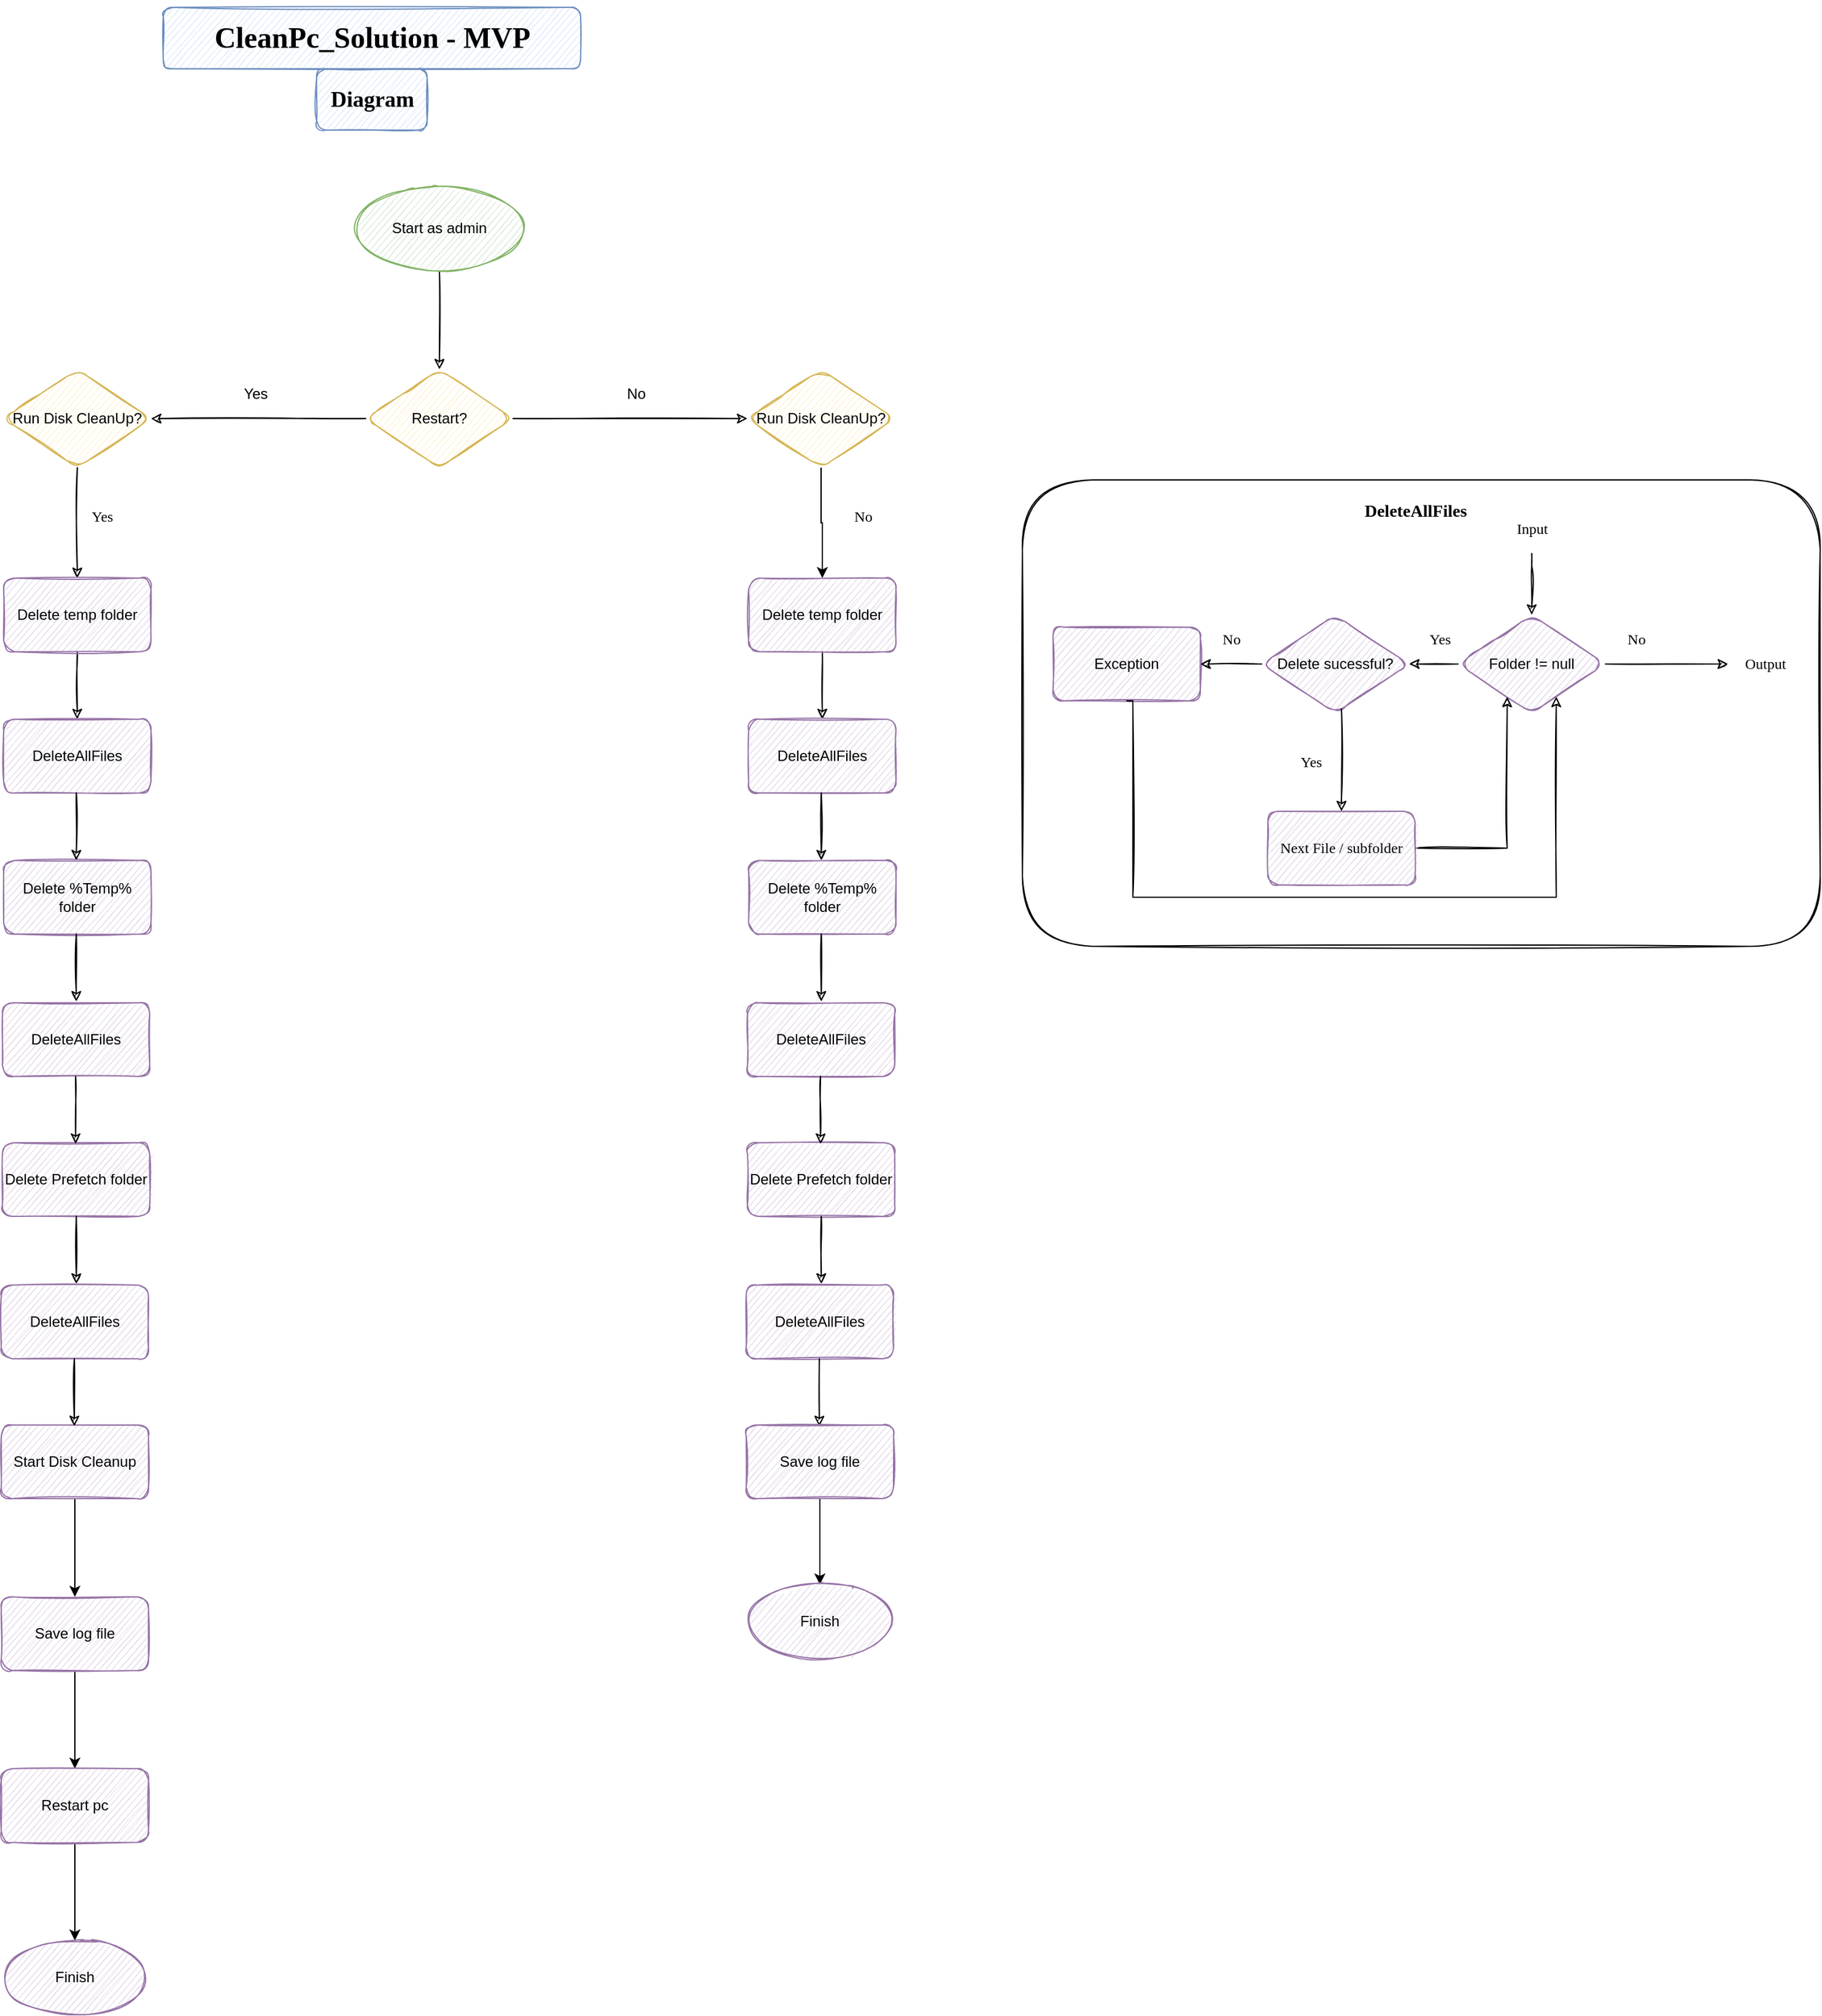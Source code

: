 <mxfile version="16.0.2" type="device"><diagram id="KWn630eSzzIrG_k2JqIy" name="UseCase Diagram"><mxGraphModel dx="1673" dy="896" grid="1" gridSize="10" guides="1" tooltips="1" connect="1" arrows="1" fold="1" page="1" pageScale="1" pageWidth="827" pageHeight="1169" math="0" shadow="0"><root><mxCell id="0"/><mxCell id="1" parent="0"/><mxCell id="qEU-paFsIo4FnU8_R0Pk-36" value="" style="edgeStyle=orthogonalEdgeStyle;rounded=0;orthogonalLoop=1;jettySize=auto;html=1;align=center;sketch=1;" parent="1" source="qEU-paFsIo4FnU8_R0Pk-34" target="qEU-paFsIo4FnU8_R0Pk-35" edge="1"><mxGeometry relative="1" as="geometry"/></mxCell><mxCell id="qEU-paFsIo4FnU8_R0Pk-34" value="Start as admin" style="ellipse;whiteSpace=wrap;html=1;align=center;sketch=1;fillColor=#d5e8d4;strokeColor=#82b366;" parent="1" vertex="1"><mxGeometry x="365" y="150" width="140" height="70" as="geometry"/></mxCell><mxCell id="qEU-paFsIo4FnU8_R0Pk-38" value="" style="edgeStyle=orthogonalEdgeStyle;rounded=0;orthogonalLoop=1;jettySize=auto;html=1;sketch=1;" parent="1" source="qEU-paFsIo4FnU8_R0Pk-35" target="qEU-paFsIo4FnU8_R0Pk-37" edge="1"><mxGeometry relative="1" as="geometry"/></mxCell><mxCell id="qEU-paFsIo4FnU8_R0Pk-41" value="" style="edgeStyle=orthogonalEdgeStyle;rounded=0;orthogonalLoop=1;jettySize=auto;html=1;sketch=1;" parent="1" source="qEU-paFsIo4FnU8_R0Pk-35" target="qEU-paFsIo4FnU8_R0Pk-40" edge="1"><mxGeometry relative="1" as="geometry"/></mxCell><mxCell id="qEU-paFsIo4FnU8_R0Pk-35" value="Restart?" style="rhombus;whiteSpace=wrap;html=1;align=center;rounded=1;sketch=1;fillColor=#fff2cc;strokeColor=#d6b656;" parent="1" vertex="1"><mxGeometry x="375" y="300" width="120" height="80" as="geometry"/></mxCell><mxCell id="qEU-paFsIo4FnU8_R0Pk-48" value="" style="edgeStyle=orthogonalEdgeStyle;rounded=0;orthogonalLoop=1;jettySize=auto;html=1;fontFamily=Lucida Console;sketch=1;" parent="1" source="qEU-paFsIo4FnU8_R0Pk-37" target="qEU-paFsIo4FnU8_R0Pk-47" edge="1"><mxGeometry relative="1" as="geometry"/></mxCell><mxCell id="qEU-paFsIo4FnU8_R0Pk-37" value="Run Disk CleanUp?" style="rhombus;whiteSpace=wrap;html=1;rounded=1;sketch=1;fillColor=#fff2cc;strokeColor=#d6b656;" parent="1" vertex="1"><mxGeometry x="80" y="300" width="120" height="80" as="geometry"/></mxCell><mxCell id="qEU-paFsIo4FnU8_R0Pk-39" value="Yes" style="text;html=1;align=center;verticalAlign=middle;resizable=0;points=[];autosize=1;strokeColor=none;fillColor=none;" parent="1" vertex="1"><mxGeometry x="265" y="310" width="40" height="20" as="geometry"/></mxCell><mxCell id="gJ4_ndroDZv6XDc1Hts0-26" value="" style="edgeStyle=orthogonalEdgeStyle;rounded=0;orthogonalLoop=1;jettySize=auto;html=1;" edge="1" parent="1" source="qEU-paFsIo4FnU8_R0Pk-40" target="gJ4_ndroDZv6XDc1Hts0-8"><mxGeometry relative="1" as="geometry"/></mxCell><mxCell id="qEU-paFsIo4FnU8_R0Pk-40" value="Run Disk CleanUp?" style="rhombus;whiteSpace=wrap;html=1;rounded=1;sketch=1;fillColor=#fff2cc;strokeColor=#d6b656;" parent="1" vertex="1"><mxGeometry x="686" y="300" width="120" height="80" as="geometry"/></mxCell><mxCell id="qEU-paFsIo4FnU8_R0Pk-42" value="No" style="text;html=1;align=center;verticalAlign=middle;resizable=0;points=[];autosize=1;strokeColor=none;fillColor=none;" parent="1" vertex="1"><mxGeometry x="580" y="310" width="30" height="20" as="geometry"/></mxCell><mxCell id="qEU-paFsIo4FnU8_R0Pk-45" value="&lt;h2&gt;&lt;font face=&quot;Lucida Console&quot;&gt;Diagram&lt;/font&gt;&lt;/h2&gt;" style="text;html=1;align=center;verticalAlign=middle;resizable=0;points=[];autosize=1;strokeColor=#6c8ebf;fillColor=#dae8fc;rounded=1;glass=0;sketch=1;shadow=0;" parent="1" vertex="1"><mxGeometry x="335" y="55" width="90" height="50" as="geometry"/></mxCell><mxCell id="qEU-paFsIo4FnU8_R0Pk-46" value="&lt;h1&gt;CleanPc_Solution - MVP&lt;/h1&gt;" style="text;html=1;align=center;verticalAlign=middle;resizable=0;points=[];autosize=1;strokeColor=#6c8ebf;fillColor=#dae8fc;fontFamily=Lucida Console;rounded=1;sketch=1;" parent="1" vertex="1"><mxGeometry x="210" y="5" width="340" height="50" as="geometry"/></mxCell><mxCell id="qEU-paFsIo4FnU8_R0Pk-50" value="" style="edgeStyle=orthogonalEdgeStyle;rounded=0;orthogonalLoop=1;jettySize=auto;html=1;fontFamily=Lucida Console;sketch=1;entryX=0.5;entryY=0;entryDx=0;entryDy=0;" parent="1" source="qEU-paFsIo4FnU8_R0Pk-47" target="qEU-paFsIo4FnU8_R0Pk-102" edge="1"><mxGeometry relative="1" as="geometry"><mxPoint x="140" y="580" as="targetPoint"/></mxGeometry></mxCell><mxCell id="qEU-paFsIo4FnU8_R0Pk-47" value="Delete temp folder" style="whiteSpace=wrap;html=1;rounded=1;sketch=1;fillColor=#e1d5e7;strokeColor=#9673a6;" parent="1" vertex="1"><mxGeometry x="80" y="470" width="120" height="60" as="geometry"/></mxCell><mxCell id="qEU-paFsIo4FnU8_R0Pk-49" value="Delete %Temp% folder" style="whiteSpace=wrap;html=1;rounded=1;sketch=1;fillColor=#e1d5e7;strokeColor=#9673a6;" parent="1" vertex="1"><mxGeometry x="80" y="700" width="120" height="60" as="geometry"/></mxCell><mxCell id="qEU-paFsIo4FnU8_R0Pk-51" value="Delete Prefetch folder" style="whiteSpace=wrap;html=1;rounded=1;sketch=1;fillColor=#e1d5e7;strokeColor=#9673a6;" parent="1" vertex="1"><mxGeometry x="79" y="930" width="120" height="60" as="geometry"/></mxCell><mxCell id="qEU-paFsIo4FnU8_R0Pk-62" value="Yes" style="text;html=1;align=center;verticalAlign=middle;resizable=0;points=[];autosize=1;strokeColor=none;fillColor=none;fontFamily=Lucida Console;" parent="1" vertex="1"><mxGeometry x="140" y="410" width="40" height="20" as="geometry"/></mxCell><mxCell id="qEU-paFsIo4FnU8_R0Pk-63" value="No" style="text;html=1;align=center;verticalAlign=middle;resizable=0;points=[];autosize=1;strokeColor=none;fillColor=none;fontFamily=Lucida Console;" parent="1" vertex="1"><mxGeometry x="765" y="410" width="30" height="20" as="geometry"/></mxCell><mxCell id="gJ4_ndroDZv6XDc1Hts0-2" value="" style="edgeStyle=orthogonalEdgeStyle;rounded=0;orthogonalLoop=1;jettySize=auto;html=1;" edge="1" parent="1" source="qEU-paFsIo4FnU8_R0Pk-85" target="gJ4_ndroDZv6XDc1Hts0-1"><mxGeometry relative="1" as="geometry"/></mxCell><mxCell id="qEU-paFsIo4FnU8_R0Pk-85" value="Start Disk Cleanup" style="rounded=1;whiteSpace=wrap;html=1;fillColor=#e1d5e7;strokeColor=#9673a6;sketch=1;" parent="1" vertex="1"><mxGeometry x="78" y="1160" width="120" height="60" as="geometry"/></mxCell><mxCell id="qEU-paFsIo4FnU8_R0Pk-101" value="" style="group" parent="1" vertex="1" connectable="0"><mxGeometry x="910" y="390" width="650" height="380" as="geometry"/></mxCell><mxCell id="qEU-paFsIo4FnU8_R0Pk-99" value="" style="rounded=1;whiteSpace=wrap;html=1;shadow=0;glass=0;sketch=1;fontFamily=Lucida Console;strokeColor=default;fillColor=none;gradientColor=none;" parent="qEU-paFsIo4FnU8_R0Pk-101" vertex="1"><mxGeometry width="650" height="380" as="geometry"/></mxCell><mxCell id="qEU-paFsIo4FnU8_R0Pk-64" value="Folder != null" style="rhombus;whiteSpace=wrap;html=1;sketch=1;shadow=0;fillColor=#e1d5e7;strokeColor=#9673a6;rounded=1;" parent="qEU-paFsIo4FnU8_R0Pk-101" vertex="1"><mxGeometry x="355" y="110" width="120" height="80" as="geometry"/></mxCell><mxCell id="qEU-paFsIo4FnU8_R0Pk-65" value="Delete sucessful?" style="rhombus;whiteSpace=wrap;html=1;sketch=1;shadow=0;fillColor=#e1d5e7;strokeColor=#9673a6;rounded=1;" parent="qEU-paFsIo4FnU8_R0Pk-101" vertex="1"><mxGeometry x="195" y="110" width="120" height="80" as="geometry"/></mxCell><mxCell id="qEU-paFsIo4FnU8_R0Pk-66" value="" style="edgeStyle=orthogonalEdgeStyle;rounded=0;orthogonalLoop=1;jettySize=auto;html=1;fontFamily=Lucida Console;sketch=1;" parent="qEU-paFsIo4FnU8_R0Pk-101" source="qEU-paFsIo4FnU8_R0Pk-64" target="qEU-paFsIo4FnU8_R0Pk-65" edge="1"><mxGeometry relative="1" as="geometry"/></mxCell><mxCell id="qEU-paFsIo4FnU8_R0Pk-67" value="Yes" style="text;html=1;align=center;verticalAlign=middle;resizable=0;points=[];autosize=1;strokeColor=none;fillColor=none;fontFamily=Lucida Console;" parent="qEU-paFsIo4FnU8_R0Pk-101" vertex="1"><mxGeometry x="320" y="120" width="40" height="20" as="geometry"/></mxCell><mxCell id="qEU-paFsIo4FnU8_R0Pk-73" value="" style="edgeStyle=orthogonalEdgeStyle;rounded=0;orthogonalLoop=1;jettySize=auto;html=1;fontFamily=Lucida Console;sketch=1;" parent="qEU-paFsIo4FnU8_R0Pk-101" source="qEU-paFsIo4FnU8_R0Pk-69" target="qEU-paFsIo4FnU8_R0Pk-64" edge="1"><mxGeometry relative="1" as="geometry"><Array as="points"><mxPoint x="395" y="300"/></Array></mxGeometry></mxCell><mxCell id="qEU-paFsIo4FnU8_R0Pk-69" value="Next File / subfolder" style="rounded=1;whiteSpace=wrap;html=1;shadow=0;glass=0;sketch=1;fontFamily=Lucida Console;strokeColor=#9673a6;fillColor=#e1d5e7;" parent="qEU-paFsIo4FnU8_R0Pk-101" vertex="1"><mxGeometry x="200" y="270" width="120" height="60" as="geometry"/></mxCell><mxCell id="qEU-paFsIo4FnU8_R0Pk-71" value="" style="edgeStyle=orthogonalEdgeStyle;rounded=0;orthogonalLoop=1;jettySize=auto;html=1;fontFamily=Lucida Console;entryX=0.5;entryY=0;entryDx=0;entryDy=0;sketch=1;" parent="qEU-paFsIo4FnU8_R0Pk-101" source="qEU-paFsIo4FnU8_R0Pk-65" target="qEU-paFsIo4FnU8_R0Pk-69" edge="1"><mxGeometry relative="1" as="geometry"><mxPoint x="260" y="300" as="targetPoint"/><Array as="points"><mxPoint x="260" y="260"/><mxPoint x="260" y="260"/></Array></mxGeometry></mxCell><mxCell id="qEU-paFsIo4FnU8_R0Pk-74" value="No" style="text;html=1;align=center;verticalAlign=middle;resizable=0;points=[];autosize=1;strokeColor=none;fillColor=none;fontFamily=Lucida Console;" parent="qEU-paFsIo4FnU8_R0Pk-101" vertex="1"><mxGeometry x="155" y="120" width="30" height="20" as="geometry"/></mxCell><mxCell id="qEU-paFsIo4FnU8_R0Pk-78" value="No" style="text;html=1;align=center;verticalAlign=middle;resizable=0;points=[];autosize=1;strokeColor=none;fillColor=none;fontFamily=Lucida Console;" parent="qEU-paFsIo4FnU8_R0Pk-101" vertex="1"><mxGeometry x="485" y="120" width="30" height="20" as="geometry"/></mxCell><mxCell id="qEU-paFsIo4FnU8_R0Pk-79" value="Yes" style="text;html=1;align=center;verticalAlign=middle;resizable=0;points=[];autosize=1;strokeColor=none;fillColor=none;fontFamily=Lucida Console;" parent="qEU-paFsIo4FnU8_R0Pk-101" vertex="1"><mxGeometry x="215" y="220" width="40" height="20" as="geometry"/></mxCell><mxCell id="qEU-paFsIo4FnU8_R0Pk-81" value="Exception" style="whiteSpace=wrap;html=1;sketch=1;shadow=0;fillColor=#e1d5e7;strokeColor=#9673a6;rounded=1;" parent="qEU-paFsIo4FnU8_R0Pk-101" vertex="1"><mxGeometry x="25" y="120" width="120" height="60" as="geometry"/></mxCell><mxCell id="qEU-paFsIo4FnU8_R0Pk-84" value="" style="endArrow=classic;html=1;rounded=0;fontFamily=Lucida Console;sketch=1;" parent="qEU-paFsIo4FnU8_R0Pk-101" edge="1"><mxGeometry width="50" height="50" relative="1" as="geometry"><mxPoint x="475" y="150" as="sourcePoint"/><mxPoint x="575" y="150" as="targetPoint"/></mxGeometry></mxCell><mxCell id="qEU-paFsIo4FnU8_R0Pk-82" value="" style="edgeStyle=orthogonalEdgeStyle;rounded=0;orthogonalLoop=1;jettySize=auto;html=1;fontFamily=Lucida Console;sketch=1;" parent="qEU-paFsIo4FnU8_R0Pk-101" source="qEU-paFsIo4FnU8_R0Pk-65" target="qEU-paFsIo4FnU8_R0Pk-81" edge="1"><mxGeometry relative="1" as="geometry"/></mxCell><mxCell id="qEU-paFsIo4FnU8_R0Pk-88" value="" style="edgeStyle=orthogonalEdgeStyle;rounded=0;orthogonalLoop=1;jettySize=auto;html=1;fontFamily=Lucida Console;sketch=1;exitX=0.5;exitY=1;exitDx=0;exitDy=0;" parent="qEU-paFsIo4FnU8_R0Pk-101" source="qEU-paFsIo4FnU8_R0Pk-81" target="qEU-paFsIo4FnU8_R0Pk-64" edge="1"><mxGeometry relative="1" as="geometry"><mxPoint x="95" y="310" as="sourcePoint"/><mxPoint x="445" y="280" as="targetPoint"/><Array as="points"><mxPoint x="90" y="180"/><mxPoint x="90" y="340"/><mxPoint x="435" y="340"/></Array></mxGeometry></mxCell><mxCell id="qEU-paFsIo4FnU8_R0Pk-96" value="" style="endArrow=classic;html=1;rounded=0;fontFamily=Lucida Console;sketch=1;entryX=0.5;entryY=0;entryDx=0;entryDy=0;" parent="qEU-paFsIo4FnU8_R0Pk-101" target="qEU-paFsIo4FnU8_R0Pk-64" edge="1"><mxGeometry width="50" height="50" relative="1" as="geometry"><mxPoint x="415" y="60" as="sourcePoint"/><mxPoint x="420" y="80" as="targetPoint"/><Array as="points"><mxPoint x="415" y="70"/></Array></mxGeometry></mxCell><mxCell id="qEU-paFsIo4FnU8_R0Pk-97" value="Input" style="text;html=1;align=center;verticalAlign=middle;resizable=0;points=[];autosize=1;strokeColor=none;fillColor=none;fontFamily=Lucida Console;" parent="qEU-paFsIo4FnU8_R0Pk-101" vertex="1"><mxGeometry x="390" y="30" width="50" height="20" as="geometry"/></mxCell><mxCell id="qEU-paFsIo4FnU8_R0Pk-98" value="Output" style="text;html=1;align=center;verticalAlign=middle;resizable=0;points=[];autosize=1;strokeColor=none;fillColor=none;fontFamily=Lucida Console;" parent="qEU-paFsIo4FnU8_R0Pk-101" vertex="1"><mxGeometry x="575" y="140" width="60" height="20" as="geometry"/></mxCell><mxCell id="qEU-paFsIo4FnU8_R0Pk-100" value="&lt;h3&gt;DeleteAllFiles&lt;/h3&gt;" style="text;html=1;align=center;verticalAlign=middle;resizable=0;points=[];autosize=1;strokeColor=none;fillColor=none;fontFamily=Lucida Console;" parent="qEU-paFsIo4FnU8_R0Pk-101" vertex="1"><mxGeometry x="250" width="140" height="50" as="geometry"/></mxCell><mxCell id="qEU-paFsIo4FnU8_R0Pk-102" value="DeleteAllFiles" style="whiteSpace=wrap;html=1;rounded=1;sketch=1;fillColor=#e1d5e7;strokeColor=#9673a6;" parent="1" vertex="1"><mxGeometry x="80" y="585" width="120" height="60" as="geometry"/></mxCell><mxCell id="qEU-paFsIo4FnU8_R0Pk-103" value="DeleteAllFiles" style="whiteSpace=wrap;html=1;rounded=1;sketch=1;fillColor=#e1d5e7;strokeColor=#9673a6;" parent="1" vertex="1"><mxGeometry x="78" y="1046" width="120" height="60" as="geometry"/></mxCell><mxCell id="qEU-paFsIo4FnU8_R0Pk-107" value="DeleteAllFiles" style="whiteSpace=wrap;html=1;rounded=1;sketch=1;fillColor=#e1d5e7;strokeColor=#9673a6;" parent="1" vertex="1"><mxGeometry x="79" y="816" width="120" height="60" as="geometry"/></mxCell><mxCell id="qEU-paFsIo4FnU8_R0Pk-109" value="" style="edgeStyle=orthogonalEdgeStyle;rounded=0;orthogonalLoop=1;jettySize=auto;html=1;fontFamily=Lucida Console;sketch=1;entryX=0.5;entryY=0;entryDx=0;entryDy=0;" parent="1" edge="1"><mxGeometry relative="1" as="geometry"><mxPoint x="139.17" y="645" as="sourcePoint"/><mxPoint x="139.17" y="700" as="targetPoint"/></mxGeometry></mxCell><mxCell id="qEU-paFsIo4FnU8_R0Pk-110" value="" style="edgeStyle=orthogonalEdgeStyle;rounded=0;orthogonalLoop=1;jettySize=auto;html=1;fontFamily=Lucida Console;sketch=1;entryX=0.5;entryY=0;entryDx=0;entryDy=0;" parent="1" edge="1"><mxGeometry relative="1" as="geometry"><mxPoint x="139.17" y="760" as="sourcePoint"/><mxPoint x="139.17" y="815" as="targetPoint"/></mxGeometry></mxCell><mxCell id="qEU-paFsIo4FnU8_R0Pk-111" value="" style="edgeStyle=orthogonalEdgeStyle;rounded=0;orthogonalLoop=1;jettySize=auto;html=1;fontFamily=Lucida Console;sketch=1;entryX=0.5;entryY=0;entryDx=0;entryDy=0;" parent="1" edge="1"><mxGeometry relative="1" as="geometry"><mxPoint x="138.58" y="876" as="sourcePoint"/><mxPoint x="138.58" y="931" as="targetPoint"/></mxGeometry></mxCell><mxCell id="qEU-paFsIo4FnU8_R0Pk-112" value="" style="edgeStyle=orthogonalEdgeStyle;rounded=0;orthogonalLoop=1;jettySize=auto;html=1;fontFamily=Lucida Console;sketch=1;entryX=0.5;entryY=0;entryDx=0;entryDy=0;" parent="1" edge="1"><mxGeometry relative="1" as="geometry"><mxPoint x="139.17" y="990" as="sourcePoint"/><mxPoint x="139.17" y="1045" as="targetPoint"/></mxGeometry></mxCell><mxCell id="qEU-paFsIo4FnU8_R0Pk-113" value="" style="edgeStyle=orthogonalEdgeStyle;rounded=0;orthogonalLoop=1;jettySize=auto;html=1;fontFamily=Lucida Console;sketch=1;entryX=0.5;entryY=0;entryDx=0;entryDy=0;" parent="1" edge="1"><mxGeometry relative="1" as="geometry"><mxPoint x="137.58" y="1106" as="sourcePoint"/><mxPoint x="137.58" y="1161" as="targetPoint"/></mxGeometry></mxCell><mxCell id="gJ4_ndroDZv6XDc1Hts0-4" value="" style="edgeStyle=orthogonalEdgeStyle;rounded=0;orthogonalLoop=1;jettySize=auto;html=1;" edge="1" parent="1" source="gJ4_ndroDZv6XDc1Hts0-1" target="gJ4_ndroDZv6XDc1Hts0-3"><mxGeometry relative="1" as="geometry"/></mxCell><mxCell id="gJ4_ndroDZv6XDc1Hts0-1" value="Save log file" style="whiteSpace=wrap;html=1;fillColor=#e1d5e7;strokeColor=#9673a6;rounded=1;sketch=1;" vertex="1" parent="1"><mxGeometry x="78" y="1300" width="120" height="60" as="geometry"/></mxCell><mxCell id="gJ4_ndroDZv6XDc1Hts0-6" value="" style="edgeStyle=orthogonalEdgeStyle;rounded=0;orthogonalLoop=1;jettySize=auto;html=1;" edge="1" parent="1" source="gJ4_ndroDZv6XDc1Hts0-3" target="gJ4_ndroDZv6XDc1Hts0-5"><mxGeometry relative="1" as="geometry"/></mxCell><mxCell id="gJ4_ndroDZv6XDc1Hts0-3" value="Restart pc" style="whiteSpace=wrap;html=1;fillColor=#e1d5e7;strokeColor=#9673a6;rounded=1;sketch=1;" vertex="1" parent="1"><mxGeometry x="78" y="1440" width="120" height="60" as="geometry"/></mxCell><mxCell id="gJ4_ndroDZv6XDc1Hts0-5" value="Finish" style="ellipse;whiteSpace=wrap;html=1;fillColor=#e1d5e7;strokeColor=#9673a6;rounded=1;sketch=1;" vertex="1" parent="1"><mxGeometry x="78" y="1580" width="120" height="60" as="geometry"/></mxCell><mxCell id="gJ4_ndroDZv6XDc1Hts0-7" value="" style="edgeStyle=orthogonalEdgeStyle;rounded=0;orthogonalLoop=1;jettySize=auto;html=1;fontFamily=Lucida Console;sketch=1;entryX=0.5;entryY=0;entryDx=0;entryDy=0;" edge="1" parent="1" source="gJ4_ndroDZv6XDc1Hts0-8" target="gJ4_ndroDZv6XDc1Hts0-13"><mxGeometry relative="1" as="geometry"><mxPoint x="747" y="580" as="targetPoint"/></mxGeometry></mxCell><mxCell id="gJ4_ndroDZv6XDc1Hts0-8" value="Delete temp folder" style="whiteSpace=wrap;html=1;rounded=1;sketch=1;fillColor=#e1d5e7;strokeColor=#9673a6;" vertex="1" parent="1"><mxGeometry x="687" y="470" width="120" height="60" as="geometry"/></mxCell><mxCell id="gJ4_ndroDZv6XDc1Hts0-9" value="Delete %Temp% folder" style="whiteSpace=wrap;html=1;rounded=1;sketch=1;fillColor=#e1d5e7;strokeColor=#9673a6;" vertex="1" parent="1"><mxGeometry x="687" y="700" width="120" height="60" as="geometry"/></mxCell><mxCell id="gJ4_ndroDZv6XDc1Hts0-10" value="Delete Prefetch folder" style="whiteSpace=wrap;html=1;rounded=1;sketch=1;fillColor=#e1d5e7;strokeColor=#9673a6;" vertex="1" parent="1"><mxGeometry x="686" y="930" width="120" height="60" as="geometry"/></mxCell><mxCell id="gJ4_ndroDZv6XDc1Hts0-13" value="DeleteAllFiles" style="whiteSpace=wrap;html=1;rounded=1;sketch=1;fillColor=#e1d5e7;strokeColor=#9673a6;" vertex="1" parent="1"><mxGeometry x="687" y="585" width="120" height="60" as="geometry"/></mxCell><mxCell id="gJ4_ndroDZv6XDc1Hts0-14" value="DeleteAllFiles" style="whiteSpace=wrap;html=1;rounded=1;sketch=1;fillColor=#e1d5e7;strokeColor=#9673a6;" vertex="1" parent="1"><mxGeometry x="685" y="1046" width="120" height="60" as="geometry"/></mxCell><mxCell id="gJ4_ndroDZv6XDc1Hts0-15" value="DeleteAllFiles" style="whiteSpace=wrap;html=1;rounded=1;sketch=1;fillColor=#e1d5e7;strokeColor=#9673a6;" vertex="1" parent="1"><mxGeometry x="686" y="816" width="120" height="60" as="geometry"/></mxCell><mxCell id="gJ4_ndroDZv6XDc1Hts0-16" value="" style="edgeStyle=orthogonalEdgeStyle;rounded=0;orthogonalLoop=1;jettySize=auto;html=1;fontFamily=Lucida Console;sketch=1;entryX=0.5;entryY=0;entryDx=0;entryDy=0;" edge="1" parent="1"><mxGeometry relative="1" as="geometry"><mxPoint x="746.17" y="645" as="sourcePoint"/><mxPoint x="746.17" y="700" as="targetPoint"/></mxGeometry></mxCell><mxCell id="gJ4_ndroDZv6XDc1Hts0-17" value="" style="edgeStyle=orthogonalEdgeStyle;rounded=0;orthogonalLoop=1;jettySize=auto;html=1;fontFamily=Lucida Console;sketch=1;entryX=0.5;entryY=0;entryDx=0;entryDy=0;" edge="1" parent="1"><mxGeometry relative="1" as="geometry"><mxPoint x="746.17" y="760" as="sourcePoint"/><mxPoint x="746.17" y="815" as="targetPoint"/></mxGeometry></mxCell><mxCell id="gJ4_ndroDZv6XDc1Hts0-18" value="" style="edgeStyle=orthogonalEdgeStyle;rounded=0;orthogonalLoop=1;jettySize=auto;html=1;fontFamily=Lucida Console;sketch=1;entryX=0.5;entryY=0;entryDx=0;entryDy=0;" edge="1" parent="1"><mxGeometry relative="1" as="geometry"><mxPoint x="745.58" y="876" as="sourcePoint"/><mxPoint x="745.58" y="931" as="targetPoint"/></mxGeometry></mxCell><mxCell id="gJ4_ndroDZv6XDc1Hts0-19" value="" style="edgeStyle=orthogonalEdgeStyle;rounded=0;orthogonalLoop=1;jettySize=auto;html=1;fontFamily=Lucida Console;sketch=1;entryX=0.5;entryY=0;entryDx=0;entryDy=0;" edge="1" parent="1"><mxGeometry relative="1" as="geometry"><mxPoint x="746.17" y="990" as="sourcePoint"/><mxPoint x="746.17" y="1045" as="targetPoint"/></mxGeometry></mxCell><mxCell id="gJ4_ndroDZv6XDc1Hts0-20" value="" style="edgeStyle=orthogonalEdgeStyle;rounded=0;orthogonalLoop=1;jettySize=auto;html=1;fontFamily=Lucida Console;sketch=1;entryX=0.5;entryY=0;entryDx=0;entryDy=0;" edge="1" parent="1"><mxGeometry relative="1" as="geometry"><mxPoint x="744.58" y="1106" as="sourcePoint"/><mxPoint x="744.58" y="1161" as="targetPoint"/></mxGeometry></mxCell><mxCell id="gJ4_ndroDZv6XDc1Hts0-27" value="" style="edgeStyle=orthogonalEdgeStyle;rounded=0;orthogonalLoop=1;jettySize=auto;html=1;" edge="1" parent="1" source="gJ4_ndroDZv6XDc1Hts0-22" target="gJ4_ndroDZv6XDc1Hts0-25"><mxGeometry relative="1" as="geometry"/></mxCell><mxCell id="gJ4_ndroDZv6XDc1Hts0-22" value="Save log file" style="whiteSpace=wrap;html=1;fillColor=#e1d5e7;strokeColor=#9673a6;rounded=1;sketch=1;" vertex="1" parent="1"><mxGeometry x="685" y="1160" width="120" height="60" as="geometry"/></mxCell><mxCell id="gJ4_ndroDZv6XDc1Hts0-25" value="Finish" style="ellipse;whiteSpace=wrap;html=1;fillColor=#e1d5e7;strokeColor=#9673a6;rounded=1;sketch=1;" vertex="1" parent="1"><mxGeometry x="685" y="1290" width="120" height="60" as="geometry"/></mxCell></root></mxGraphModel></diagram></mxfile>
